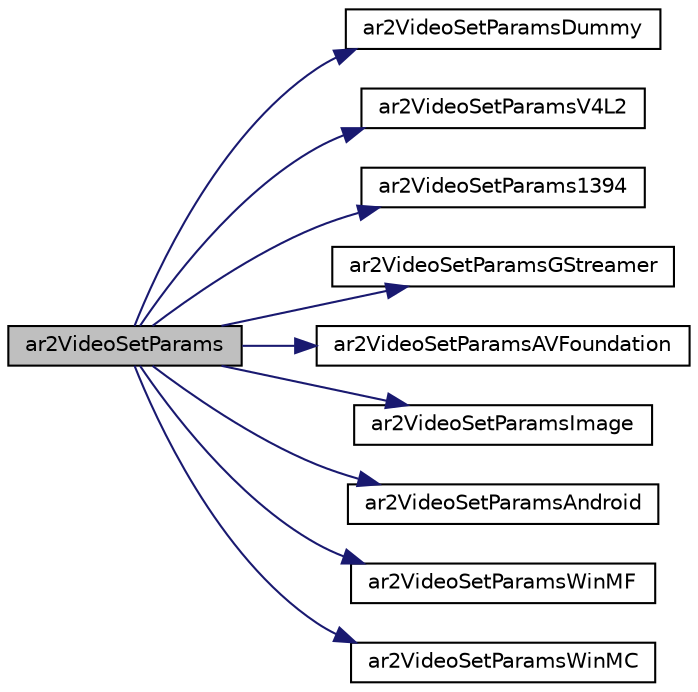 digraph "ar2VideoSetParams"
{
 // INTERACTIVE_SVG=YES
  edge [fontname="Helvetica",fontsize="10",labelfontname="Helvetica",labelfontsize="10"];
  node [fontname="Helvetica",fontsize="10",shape=record];
  rankdir="LR";
  Node1 [label="ar2VideoSetParams",height=0.2,width=0.4,color="black", fillcolor="grey75", style="filled", fontcolor="black"];
  Node1 -> Node2 [color="midnightblue",fontsize="10",style="solid",fontname="Helvetica"];
  Node2 [label="ar2VideoSetParamsDummy",height=0.2,width=0.4,color="black", fillcolor="white", style="filled",URL="$video_dummy_8h.html#a9023282d018a19153e61f6938e327892"];
  Node1 -> Node3 [color="midnightblue",fontsize="10",style="solid",fontname="Helvetica"];
  Node3 [label="ar2VideoSetParamsV4L2",height=0.2,width=0.4,color="black", fillcolor="white", style="filled",URL="$video_v4_l2_8h.html#a954bd26073d1a5bd5fa8aff4cc115131"];
  Node1 -> Node4 [color="midnightblue",fontsize="10",style="solid",fontname="Helvetica"];
  Node4 [label="ar2VideoSetParams1394",height=0.2,width=0.4,color="black", fillcolor="white", style="filled",URL="$video1394_8h.html#aad5ba5130a7a758fe57892543bc965e3"];
  Node1 -> Node5 [color="midnightblue",fontsize="10",style="solid",fontname="Helvetica"];
  Node5 [label="ar2VideoSetParamsGStreamer",height=0.2,width=0.4,color="black", fillcolor="white", style="filled",URL="$video_g_streamer_8h.html#a96909a900fd4ca6bd5e3f92cbe45fa79"];
  Node1 -> Node6 [color="midnightblue",fontsize="10",style="solid",fontname="Helvetica"];
  Node6 [label="ar2VideoSetParamsAVFoundation",height=0.2,width=0.4,color="black", fillcolor="white", style="filled",URL="$video_a_v_foundation_8h.html#a692903bc81ee776eaa7a77d9a6ff12b7"];
  Node1 -> Node7 [color="midnightblue",fontsize="10",style="solid",fontname="Helvetica"];
  Node7 [label="ar2VideoSetParamsImage",height=0.2,width=0.4,color="black", fillcolor="white", style="filled",URL="$video_image_8h.html#abcb66fb87bce1f4ca09093c9f7b80b9c"];
  Node1 -> Node8 [color="midnightblue",fontsize="10",style="solid",fontname="Helvetica"];
  Node8 [label="ar2VideoSetParamsAndroid",height=0.2,width=0.4,color="black", fillcolor="white", style="filled",URL="$video_android_8h.html#a467dcac8693612f23dde69f051ebc4aa"];
  Node1 -> Node9 [color="midnightblue",fontsize="10",style="solid",fontname="Helvetica"];
  Node9 [label="ar2VideoSetParamsWinMF",height=0.2,width=0.4,color="black", fillcolor="white", style="filled",URL="$video_windows_media_foundation_8h.html#af5183bf0c7111a18db4b873e55094d75"];
  Node1 -> Node10 [color="midnightblue",fontsize="10",style="solid",fontname="Helvetica"];
  Node10 [label="ar2VideoSetParamsWinMC",height=0.2,width=0.4,color="black", fillcolor="white", style="filled",URL="$video_windows_media_capture_8h.html#a099c0cd281dc1d86f3b006036648b8d1"];
}
